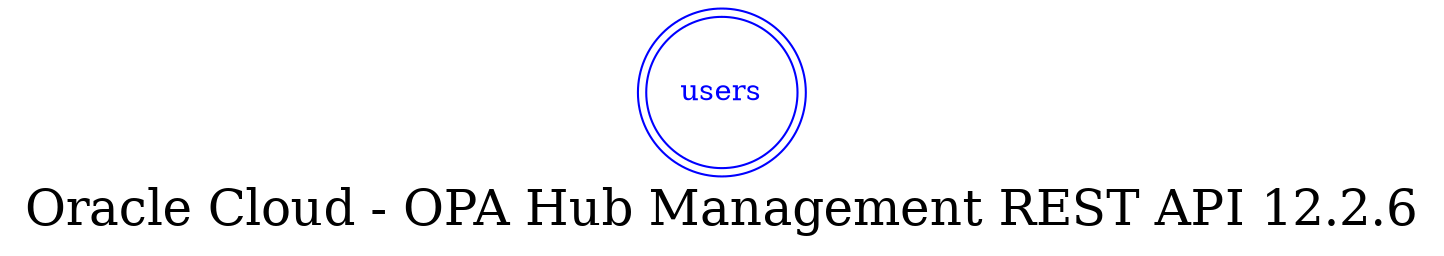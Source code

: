 digraph LexiconGraph {
graph[label="Oracle Cloud - OPA Hub Management REST API 12.2.6", fontsize=24]
splines=true
"users" [color=blue, fontcolor=blue, shape=doublecircle]
}
